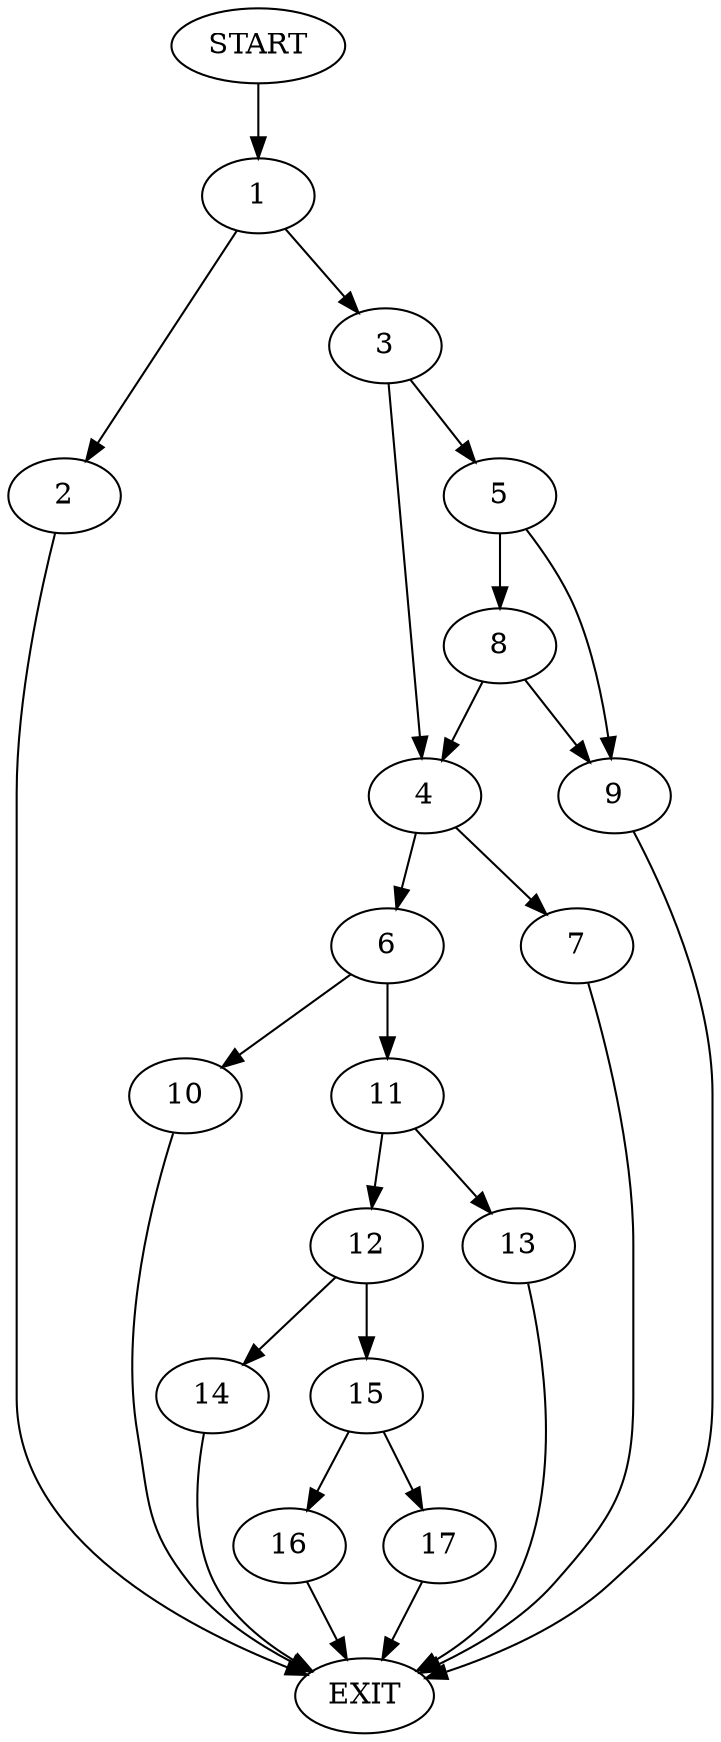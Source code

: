 digraph {
0 [label="START"]
18 [label="EXIT"]
0 -> 1
1 -> 2
1 -> 3
2 -> 18
3 -> 4
3 -> 5
4 -> 6
4 -> 7
5 -> 8
5 -> 9
8 -> 9
8 -> 4
9 -> 18
7 -> 18
6 -> 10
6 -> 11
11 -> 12
11 -> 13
10 -> 18
13 -> 18
12 -> 14
12 -> 15
14 -> 18
15 -> 16
15 -> 17
16 -> 18
17 -> 18
}
